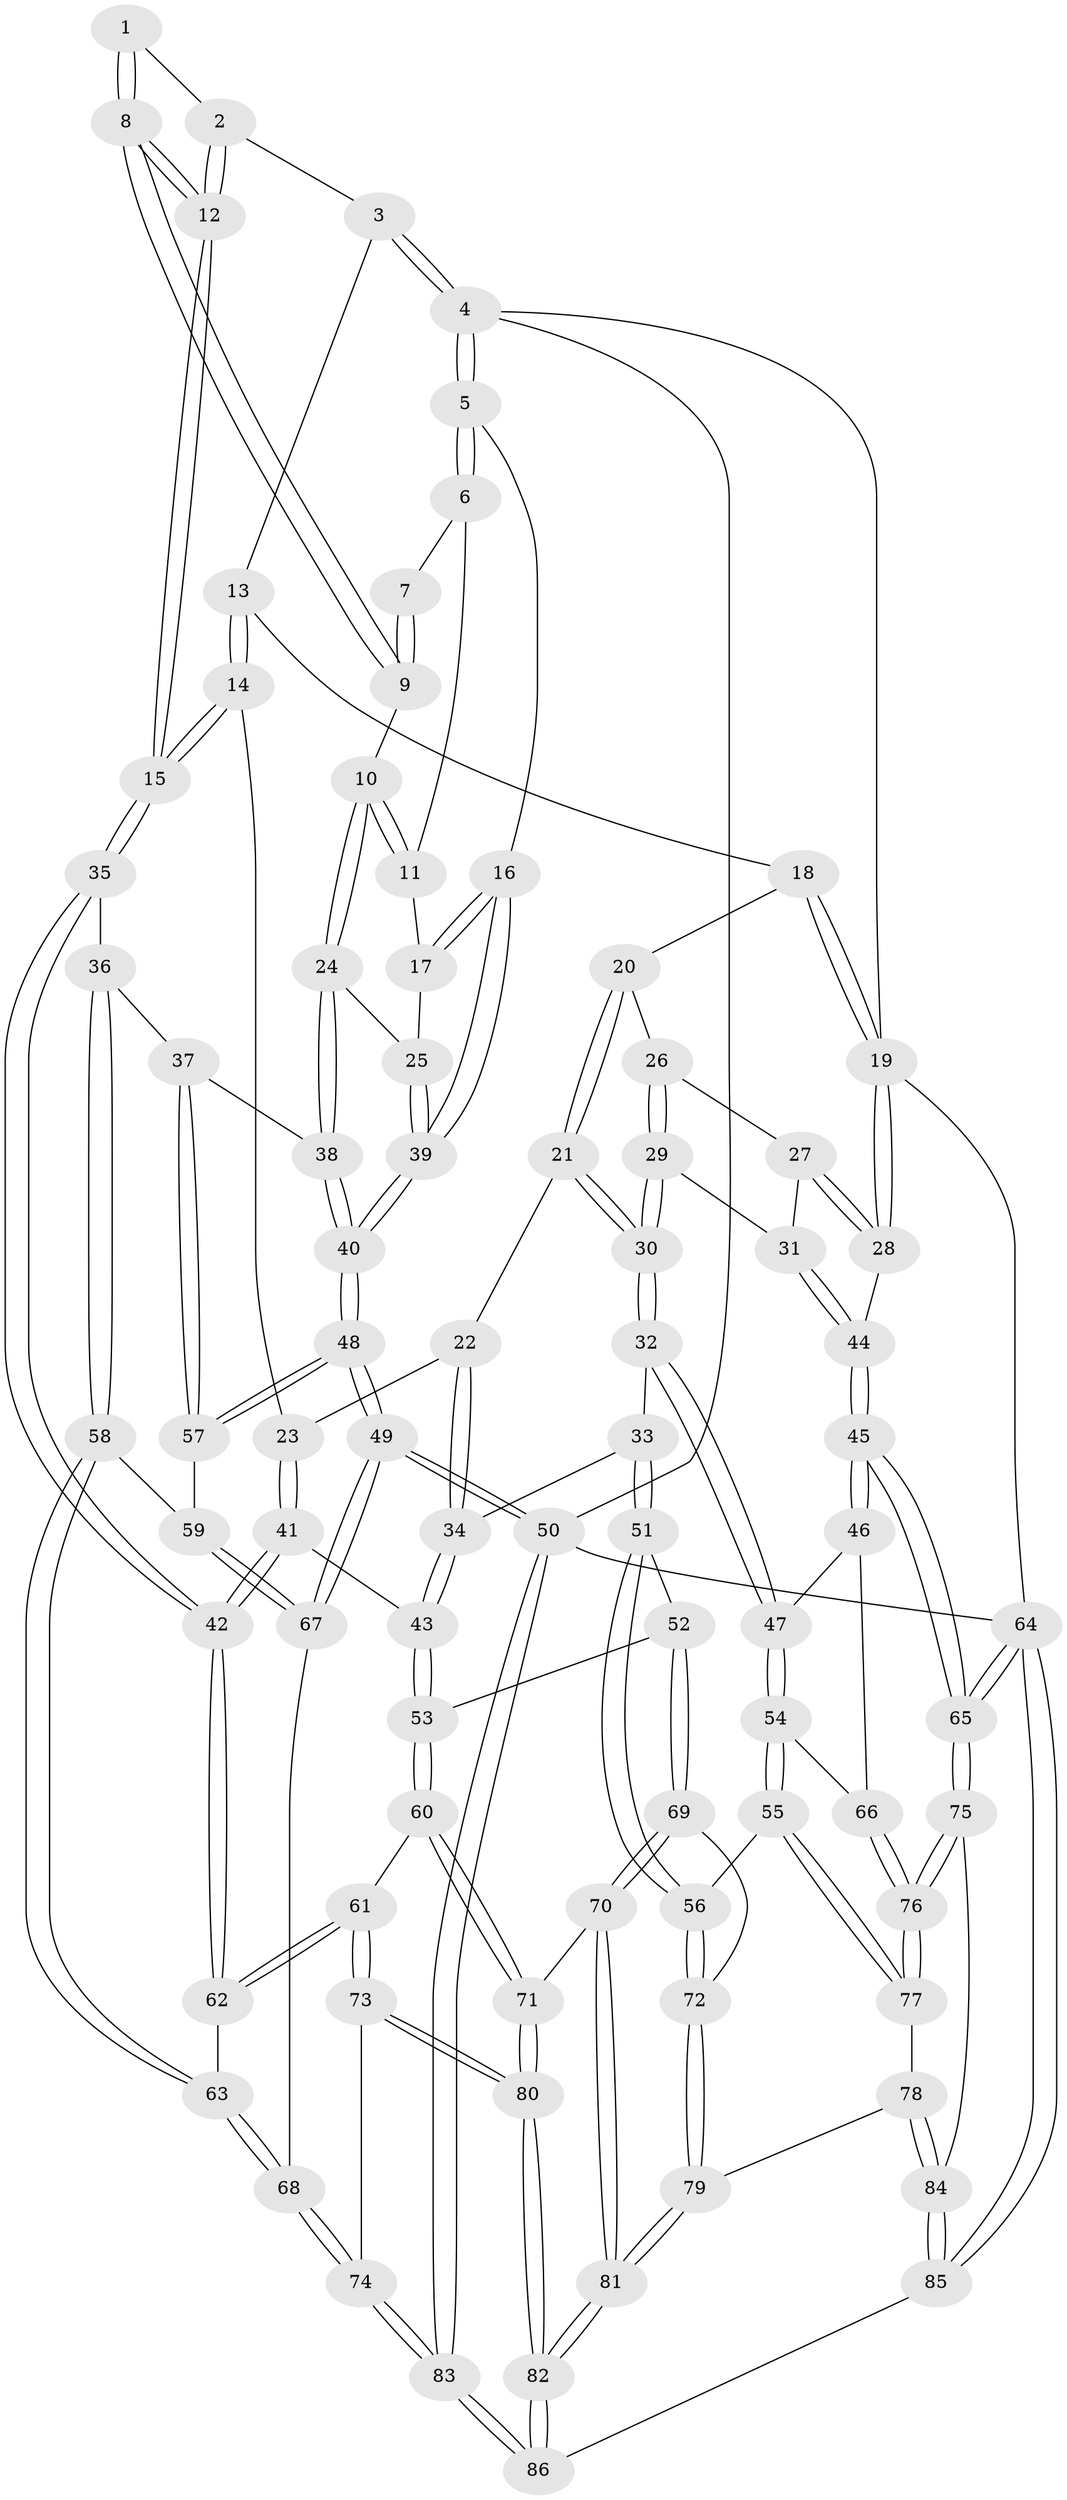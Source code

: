 // coarse degree distribution, {4: 0.4716981132075472, 6: 0.1320754716981132, 3: 0.11320754716981132, 5: 0.2641509433962264, 8: 0.018867924528301886}
// Generated by graph-tools (version 1.1) at 2025/52/02/27/25 19:52:42]
// undirected, 86 vertices, 212 edges
graph export_dot {
graph [start="1"]
  node [color=gray90,style=filled];
  1 [pos="+0.2630901428156637+0.075469431423235"];
  2 [pos="+0.44346677199010065+0"];
  3 [pos="+0.4741955950267919+0"];
  4 [pos="+0+0"];
  5 [pos="+0+0"];
  6 [pos="+0.1348413795208934+0.12129500414299005"];
  7 [pos="+0.20532892219225385+0.10575229395125939"];
  8 [pos="+0.2908821363450498+0.3341835119031398"];
  9 [pos="+0.26683885471483537+0.3326213748177834"];
  10 [pos="+0.24895029587676804+0.33531937350522495"];
  11 [pos="+0.13181564472812782+0.18175257137747733"];
  12 [pos="+0.3310308505882289+0.341562593220367"];
  13 [pos="+0.6347484958296135+0"];
  14 [pos="+0.5414176647147737+0.3575893617478261"];
  15 [pos="+0.38427373350262745+0.38827763212170396"];
  16 [pos="+0+0"];
  17 [pos="+0.08728436853968626+0.2536399539962029"];
  18 [pos="+0.787103271621252+0"];
  19 [pos="+1+0"];
  20 [pos="+0.8085346438685858+0.05048517501465561"];
  21 [pos="+0.743489846588669+0.3407225001016581"];
  22 [pos="+0.7168854196978921+0.3504904418303378"];
  23 [pos="+0.5604094080191605+0.3743761203998556"];
  24 [pos="+0.1813597372689038+0.36839953098129"];
  25 [pos="+0.08570703314560364+0.3621364209557535"];
  26 [pos="+0.8885498120922369+0.23675612466810295"];
  27 [pos="+0.9918455534385199+0.2617474169637413"];
  28 [pos="+1+0.2778546141568263"];
  29 [pos="+0.931257800378041+0.40553404230954676"];
  30 [pos="+0.8638989846035644+0.45521657939427435"];
  31 [pos="+1+0.4090418778931984"];
  32 [pos="+0.8408125827646415+0.5032901101074241"];
  33 [pos="+0.7295332869359444+0.5508827715764979"];
  34 [pos="+0.7123052309924004+0.5501772302490946"];
  35 [pos="+0.354306698766787+0.5677517100290994"];
  36 [pos="+0.2436742196381+0.5747581561966304"];
  37 [pos="+0.24068312817759685+0.5742778686288649"];
  38 [pos="+0.18782146970165833+0.49462582178011716"];
  39 [pos="+0+0.47682850542021005"];
  40 [pos="+0+0.5386477865165304"];
  41 [pos="+0.630460973540131+0.5383781230649818"];
  42 [pos="+0.37764194324908723+0.5986207163906471"];
  43 [pos="+0.6489992165048614+0.5540136159661463"];
  44 [pos="+1+0.4270746317531036"];
  45 [pos="+1+0.6150814354931738"];
  46 [pos="+1+0.6359946591383911"];
  47 [pos="+0.9026715275733304+0.5916789007765731"];
  48 [pos="+0+0.6007729469114155"];
  49 [pos="+0+0.9893937907157374"];
  50 [pos="+0+1"];
  51 [pos="+0.7755138973249058+0.6736158781898985"];
  52 [pos="+0.6408463496771849+0.7365922239748429"];
  53 [pos="+0.605432411775951+0.7098646682098829"];
  54 [pos="+0.8386056904290684+0.7525883857422998"];
  55 [pos="+0.8353669943142075+0.7536207444260861"];
  56 [pos="+0.8325617430832544+0.7534053513770591"];
  57 [pos="+0.12550839092736965+0.6294913509162469"];
  58 [pos="+0.2274305108377878+0.7322754184720307"];
  59 [pos="+0.18110647326662524+0.7383394956483653"];
  60 [pos="+0.49037788337678767+0.7618140620385476"];
  61 [pos="+0.45837021384610316+0.7632701468570825"];
  62 [pos="+0.3975584401647423+0.6941345670951268"];
  63 [pos="+0.2811626062900058+0.7501346501510993"];
  64 [pos="+1+1"];
  65 [pos="+1+1"];
  66 [pos="+0.9161001774724243+0.7674355810022391"];
  67 [pos="+0.1271978052886685+0.8294127534022393"];
  68 [pos="+0.2560136318924539+0.8588390728448729"];
  69 [pos="+0.7085195976448541+0.8075721895841804"];
  70 [pos="+0.628475045644291+0.8734976606429419"];
  71 [pos="+0.5802947546959274+0.8666985410866093"];
  72 [pos="+0.721149908824399+0.8114803450769227"];
  73 [pos="+0.42476392968948395+0.8535195947168498"];
  74 [pos="+0.31337639949089846+0.9302568632050865"];
  75 [pos="+1+0.9316124643239141"];
  76 [pos="+1+0.8851675321543088"];
  77 [pos="+0.8579593472965676+0.9103309412078101"];
  78 [pos="+0.8264181196295457+0.9415455218886538"];
  79 [pos="+0.7479206742740313+0.9057761857351703"];
  80 [pos="+0.5306141160664455+0.9982665008432716"];
  81 [pos="+0.654650926779933+0.9991229706572013"];
  82 [pos="+0.5838317209176591+1"];
  83 [pos="+0.2106796202037371+1"];
  84 [pos="+0.8334639210310941+0.9922011322395443"];
  85 [pos="+0.8044287944220421+1"];
  86 [pos="+0.5809133256670955+1"];
  1 -- 2;
  1 -- 8;
  1 -- 8;
  2 -- 3;
  2 -- 12;
  2 -- 12;
  3 -- 4;
  3 -- 4;
  3 -- 13;
  4 -- 5;
  4 -- 5;
  4 -- 19;
  4 -- 50;
  5 -- 6;
  5 -- 6;
  5 -- 16;
  6 -- 7;
  6 -- 11;
  7 -- 9;
  7 -- 9;
  8 -- 9;
  8 -- 9;
  8 -- 12;
  8 -- 12;
  9 -- 10;
  10 -- 11;
  10 -- 11;
  10 -- 24;
  10 -- 24;
  11 -- 17;
  12 -- 15;
  12 -- 15;
  13 -- 14;
  13 -- 14;
  13 -- 18;
  14 -- 15;
  14 -- 15;
  14 -- 23;
  15 -- 35;
  15 -- 35;
  16 -- 17;
  16 -- 17;
  16 -- 39;
  16 -- 39;
  17 -- 25;
  18 -- 19;
  18 -- 19;
  18 -- 20;
  19 -- 28;
  19 -- 28;
  19 -- 64;
  20 -- 21;
  20 -- 21;
  20 -- 26;
  21 -- 22;
  21 -- 30;
  21 -- 30;
  22 -- 23;
  22 -- 34;
  22 -- 34;
  23 -- 41;
  23 -- 41;
  24 -- 25;
  24 -- 38;
  24 -- 38;
  25 -- 39;
  25 -- 39;
  26 -- 27;
  26 -- 29;
  26 -- 29;
  27 -- 28;
  27 -- 28;
  27 -- 31;
  28 -- 44;
  29 -- 30;
  29 -- 30;
  29 -- 31;
  30 -- 32;
  30 -- 32;
  31 -- 44;
  31 -- 44;
  32 -- 33;
  32 -- 47;
  32 -- 47;
  33 -- 34;
  33 -- 51;
  33 -- 51;
  34 -- 43;
  34 -- 43;
  35 -- 36;
  35 -- 42;
  35 -- 42;
  36 -- 37;
  36 -- 58;
  36 -- 58;
  37 -- 38;
  37 -- 57;
  37 -- 57;
  38 -- 40;
  38 -- 40;
  39 -- 40;
  39 -- 40;
  40 -- 48;
  40 -- 48;
  41 -- 42;
  41 -- 42;
  41 -- 43;
  42 -- 62;
  42 -- 62;
  43 -- 53;
  43 -- 53;
  44 -- 45;
  44 -- 45;
  45 -- 46;
  45 -- 46;
  45 -- 65;
  45 -- 65;
  46 -- 47;
  46 -- 66;
  47 -- 54;
  47 -- 54;
  48 -- 49;
  48 -- 49;
  48 -- 57;
  48 -- 57;
  49 -- 50;
  49 -- 50;
  49 -- 67;
  49 -- 67;
  50 -- 83;
  50 -- 83;
  50 -- 64;
  51 -- 52;
  51 -- 56;
  51 -- 56;
  52 -- 53;
  52 -- 69;
  52 -- 69;
  53 -- 60;
  53 -- 60;
  54 -- 55;
  54 -- 55;
  54 -- 66;
  55 -- 56;
  55 -- 77;
  55 -- 77;
  56 -- 72;
  56 -- 72;
  57 -- 59;
  58 -- 59;
  58 -- 63;
  58 -- 63;
  59 -- 67;
  59 -- 67;
  60 -- 61;
  60 -- 71;
  60 -- 71;
  61 -- 62;
  61 -- 62;
  61 -- 73;
  61 -- 73;
  62 -- 63;
  63 -- 68;
  63 -- 68;
  64 -- 65;
  64 -- 65;
  64 -- 85;
  64 -- 85;
  65 -- 75;
  65 -- 75;
  66 -- 76;
  66 -- 76;
  67 -- 68;
  68 -- 74;
  68 -- 74;
  69 -- 70;
  69 -- 70;
  69 -- 72;
  70 -- 71;
  70 -- 81;
  70 -- 81;
  71 -- 80;
  71 -- 80;
  72 -- 79;
  72 -- 79;
  73 -- 74;
  73 -- 80;
  73 -- 80;
  74 -- 83;
  74 -- 83;
  75 -- 76;
  75 -- 76;
  75 -- 84;
  76 -- 77;
  76 -- 77;
  77 -- 78;
  78 -- 79;
  78 -- 84;
  78 -- 84;
  79 -- 81;
  79 -- 81;
  80 -- 82;
  80 -- 82;
  81 -- 82;
  81 -- 82;
  82 -- 86;
  82 -- 86;
  83 -- 86;
  83 -- 86;
  84 -- 85;
  84 -- 85;
  85 -- 86;
}
